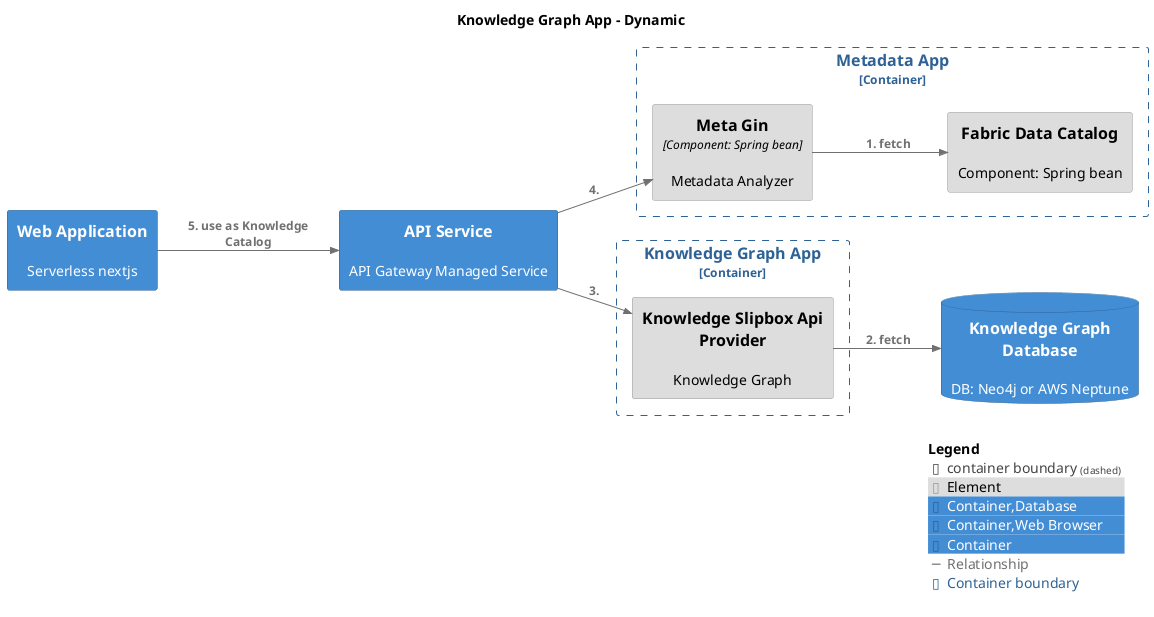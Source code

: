@startuml
set separator none
title Knowledge Graph App - Dynamic

left to right direction

!include <C4/C4>
!include <C4/C4_Context>
!include <C4/C4_Container>
!include <C4/C4_Component>

AddElementTag("Element", $bgColor="#dddddd", $borderColor="#9a9a9a", $fontColor="#000000", $sprite="", $shadowing="")
AddElementTag("Container,Database", $bgColor="#438dd5", $borderColor="#2e6295", $fontColor="#ffffff", $sprite="", $shadowing="")
AddElementTag("Container,Web Browser", $bgColor="#438dd5", $borderColor="#2e6295", $fontColor="#ffffff", $sprite="", $shadowing="")
AddElementTag("Container", $bgColor="#438dd5", $borderColor="#2e6295", $fontColor="#ffffff", $sprite="", $shadowing="")

AddRelTag("Relationship", $textColor="#707070", $lineColor="#707070", $lineStyle = "")

AddBoundaryTag("Container", $bgColor="#ffffff", $borderColor="#2e6295", $fontColor="#2e6295", $shadowing="")

Container_Boundary("DataFabric.KnowledgeGraphApp_boundary", "Knowledge Graph App", $tags="Container") {
  Component(DataFabric.KnowledgeGraphApp.KnowledgeSlipboxApiProvider, "Knowledge Slipbox Api Provider", $techn="", $descr="Knowledge Graph", $tags="Element", $link="")
}

Container_Boundary("DataFabric.MetadataApp_boundary", "Metadata App", $tags="Container") {
  Component(DataFabric.MetadataApp.MetaGin, "Meta Gin", $techn="Component: Spring bean", $descr="Metadata Analyzer", $tags="Element", $link="")
  Component(DataFabric.MetadataApp.FabricDataCatalog, "Fabric Data Catalog", $techn="", $descr="Component: Spring bean", $tags="Element", $link="")
}

ContainerDb(DataFabric.KnowledgeGraphDatabase, "Knowledge Graph Database", $techn="", $descr="DB: Neo4j or AWS Neptune", $tags="Container,Database", $link="")
Container(DataFabric.WebApplication, "Web Application", $techn="", $descr="Serverless nextjs", $tags="Container,Web Browser", $link="")
Container(DataFabric.APIService, "API Service", $techn="", $descr="API Gateway Managed Service", $tags="Container", $link="")

Rel_D(DataFabric.MetadataApp.MetaGin, DataFabric.MetadataApp.FabricDataCatalog, "1. fetch", $techn="", $tags="Relationship", $link="")
Rel_D(DataFabric.KnowledgeGraphApp.KnowledgeSlipboxApiProvider, DataFabric.KnowledgeGraphDatabase, "2. fetch", $techn="", $tags="Relationship", $link="")
Rel_D(DataFabric.APIService, DataFabric.KnowledgeGraphApp.KnowledgeSlipboxApiProvider, "3. ", $techn="", $tags="Relationship", $link="")
Rel_D(DataFabric.APIService, DataFabric.MetadataApp.MetaGin, "4. ", $techn="", $tags="Relationship", $link="")
Rel_D(DataFabric.WebApplication, DataFabric.APIService, "5. use as Knowledge Catalog", $techn="", $tags="Relationship", $link="")

SHOW_LEGEND(true)
@enduml